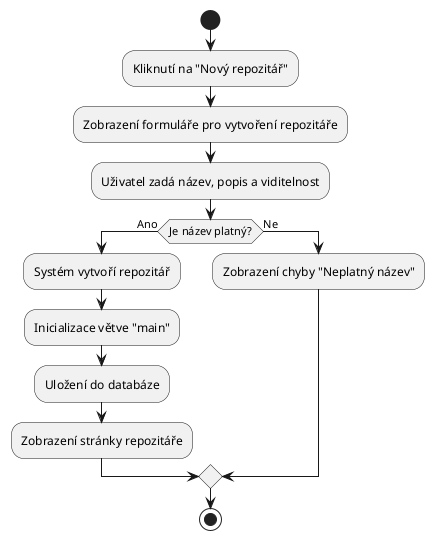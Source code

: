 @startuml
start
:Kliknutí na "Nový repozitář";
:Zobrazení formuláře pro vytvoření repozitáře;
:Uživatel zadá název, popis a viditelnost;
if (Je název platný?) then (Ano)
    :Systém vytvoří repozitář;
    :Inicializace větve "main";
    :Uložení do databáze;
    :Zobrazení stránky repozitáře;
else (Ne)
    :Zobrazení chyby "Neplatný název";
endif
stop
@enduml